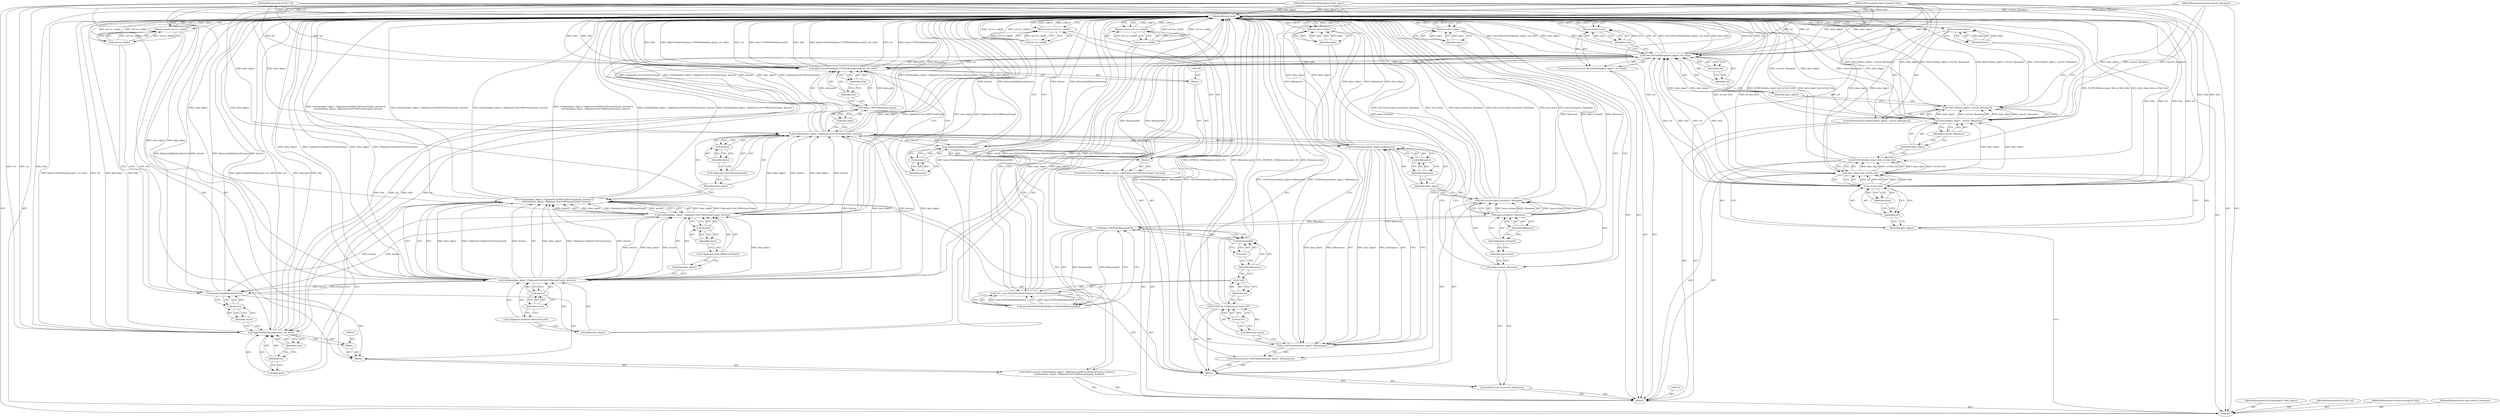 digraph "0_Chrome_e93dc535728da259ec16d1c3cc393f80b25f64ae_6" {
"1000201" [label="(MethodReturn,bool)"];
"1000101" [label="(MethodParameterIn,IDataObject* data_object)"];
"1000326" [label="(MethodParameterOut,IDataObject* data_object)"];
"1000120" [label="(ControlStructure,if (GetUrlFromHDrop(data_object, url, title)))"];
"1000122" [label="(Identifier,data_object)"];
"1000123" [label="(Identifier,url)"];
"1000124" [label="(Identifier,title)"];
"1000121" [label="(Call,GetUrlFromHDrop(data_object, url, title))"];
"1000126" [label="(Identifier,true)"];
"1000125" [label="(Return,return true;)"];
"1000130" [label="(Identifier,data_object)"];
"1000127" [label="(ControlStructure,if (GetData(data_object, Clipboard::GetMozUrlFormatType(), &store) ||\n       GetData(data_object, Clipboard::GetUrlWFormatType(), &store)))"];
"1000131" [label="(Call,Clipboard::GetMozUrlFormatType())"];
"1000128" [label="(Call,GetData(data_object, Clipboard::GetMozUrlFormatType(), &store) ||\n       GetData(data_object, Clipboard::GetUrlWFormatType(), &store))"];
"1000129" [label="(Call,GetData(data_object, Clipboard::GetMozUrlFormatType(), &store))"];
"1000132" [label="(Call,&store)"];
"1000133" [label="(Identifier,store)"];
"1000135" [label="(Identifier,data_object)"];
"1000136" [label="(Call,Clipboard::GetUrlWFormatType())"];
"1000137" [label="(Call,&store)"];
"1000138" [label="(Identifier,store)"];
"1000139" [label="(Block,)"];
"1000134" [label="(Call,GetData(data_object, Clipboard::GetUrlWFormatType(), &store))"];
"1000140" [label="(Block,)"];
"1000143" [label="(Call,data.get())"];
"1000144" [label="(Identifier,url)"];
"1000145" [label="(Identifier,title)"];
"1000142" [label="(Call,SplitUrlAndTitle(data.get(), url, title))"];
"1000147" [label="(Call,&store)"];
"1000148" [label="(Identifier,store)"];
"1000146" [label="(Call,ReleaseStgMedium(&store))"];
"1000102" [label="(MethodParameterIn,GURL* url)"];
"1000327" [label="(MethodParameterOut,GURL* url)"];
"1000150" [label="(Call,url->is_valid())"];
"1000149" [label="(Return,return url->is_valid();)"];
"1000153" [label="(Identifier,data_object)"];
"1000154" [label="(Call,Clipboard::GetUrlFormatType())"];
"1000151" [label="(ControlStructure,if (GetData(data_object, Clipboard::GetUrlFormatType(), &store)))"];
"1000155" [label="(Call,&store)"];
"1000156" [label="(Identifier,store)"];
"1000157" [label="(Block,)"];
"1000152" [label="(Call,GetData(data_object, Clipboard::GetUrlFormatType(), &store))"];
"1000158" [label="(Block,)"];
"1000161" [label="(Call,base::UTF8ToWide(data.get()))"];
"1000162" [label="(Call,data.get())"];
"1000163" [label="(Identifier,url)"];
"1000164" [label="(Identifier,title)"];
"1000160" [label="(Call,SplitUrlAndTitle(base::UTF8ToWide(data.get()), url, title))"];
"1000166" [label="(Call,&store)"];
"1000167" [label="(Identifier,store)"];
"1000165" [label="(Call,ReleaseStgMedium(&store))"];
"1000169" [label="(Call,url->is_valid())"];
"1000168" [label="(Return,return url->is_valid();)"];
"1000103" [label="(MethodParameterIn,base::string16* title)"];
"1000328" [label="(MethodParameterOut,base::string16* title)"];
"1000172" [label="(Block,)"];
"1000170" [label="(ControlStructure,if (convert_filenames))"];
"1000171" [label="(Identifier,convert_filenames)"];
"1000175" [label="(Call,base::string16> filenames)"];
"1000176" [label="(Identifier,base::string16)"];
"1000177" [label="(Identifier,filenames)"];
"1000173" [label="(Call,std::vector<base::string16> filenames)"];
"1000174" [label="(Identifier,std::vector)"];
"1000181" [label="(Identifier,data_object)"];
"1000182" [label="(Call,&filenames)"];
"1000183" [label="(Identifier,filenames)"];
"1000178" [label="(ControlStructure,if (!GetFilenames(data_object, &filenames)))"];
"1000179" [label="(Call,!GetFilenames(data_object, &filenames))"];
"1000180" [label="(Call,GetFilenames(data_object, &filenames))"];
"1000185" [label="(Identifier,false)"];
"1000184" [label="(Return,return false;)"];
"1000187" [label="(Call,filenames.size())"];
"1000188" [label="(Literal,0U)"];
"1000186" [label="(Call,DCHECK_GT(filenames.size(), 0U))"];
"1000192" [label="(Call,net::FilePathToFileURL(base::FilePath(filenames[0])))"];
"1000193" [label="(Call,base::FilePath(filenames[0]))"];
"1000189" [label="(Call,*url = net::FilePathToFileURL(base::FilePath(filenames[0])))"];
"1000190" [label="(Call,*url)"];
"1000194" [label="(Call,filenames[0])"];
"1000195" [label="(Identifier,filenames)"];
"1000191" [label="(Identifier,url)"];
"1000196" [label="(Literal,0)"];
"1000198" [label="(Call,url->is_valid())"];
"1000197" [label="(Return,return url->is_valid();)"];
"1000104" [label="(MethodParameterIn,bool convert_filenames)"];
"1000329" [label="(MethodParameterOut,bool convert_filenames)"];
"1000105" [label="(Block,)"];
"1000199" [label="(Return,return false;)"];
"1000200" [label="(Identifier,false)"];
"1000107" [label="(Call,data_object && url && title)"];
"1000108" [label="(Identifier,data_object)"];
"1000109" [label="(Call,url && title)"];
"1000110" [label="(Identifier,url)"];
"1000106" [label="(Call,DCHECK(data_object && url && title))"];
"1000111" [label="(Identifier,title)"];
"1000115" [label="(Identifier,data_object)"];
"1000116" [label="(Identifier,convert_filenames)"];
"1000112" [label="(ControlStructure,if (!HasUrl(data_object, convert_filenames)))"];
"1000113" [label="(Call,!HasUrl(data_object, convert_filenames))"];
"1000114" [label="(Call,HasUrl(data_object, convert_filenames))"];
"1000118" [label="(Identifier,false)"];
"1000117" [label="(Return,return false;)"];
"1000201" -> "1000100"  [label="AST: "];
"1000201" -> "1000117"  [label="CFG: "];
"1000201" -> "1000125"  [label="CFG: "];
"1000201" -> "1000149"  [label="CFG: "];
"1000201" -> "1000168"  [label="CFG: "];
"1000201" -> "1000184"  [label="CFG: "];
"1000201" -> "1000197"  [label="CFG: "];
"1000201" -> "1000199"  [label="CFG: "];
"1000168" -> "1000201"  [label="DDG: <RET>"];
"1000197" -> "1000201"  [label="DDG: <RET>"];
"1000184" -> "1000201"  [label="DDG: <RET>"];
"1000180" -> "1000201"  [label="DDG: &filenames"];
"1000180" -> "1000201"  [label="DDG: data_object"];
"1000193" -> "1000201"  [label="DDG: filenames[0]"];
"1000106" -> "1000201"  [label="DDG: data_object && url && title"];
"1000106" -> "1000201"  [label="DDG: DCHECK(data_object && url && title)"];
"1000121" -> "1000201"  [label="DDG: url"];
"1000121" -> "1000201"  [label="DDG: GetUrlFromHDrop(data_object, url, title)"];
"1000121" -> "1000201"  [label="DDG: data_object"];
"1000121" -> "1000201"  [label="DDG: title"];
"1000175" -> "1000201"  [label="DDG: base::string16"];
"1000175" -> "1000201"  [label="DDG: filenames"];
"1000152" -> "1000201"  [label="DDG: data_object"];
"1000152" -> "1000201"  [label="DDG: Clipboard::GetUrlFormatType()"];
"1000152" -> "1000201"  [label="DDG: GetData(data_object, Clipboard::GetUrlFormatType(), &store)"];
"1000152" -> "1000201"  [label="DDG: &store"];
"1000102" -> "1000201"  [label="DDG: url"];
"1000128" -> "1000201"  [label="DDG: GetData(data_object, Clipboard::GetMozUrlFormatType(), &store) ||\n       GetData(data_object, Clipboard::GetUrlWFormatType(), &store)"];
"1000128" -> "1000201"  [label="DDG: GetData(data_object, Clipboard::GetMozUrlFormatType(), &store)"];
"1000128" -> "1000201"  [label="DDG: GetData(data_object, Clipboard::GetUrlWFormatType(), &store)"];
"1000129" -> "1000201"  [label="DDG: data_object"];
"1000129" -> "1000201"  [label="DDG: Clipboard::GetMozUrlFormatType()"];
"1000160" -> "1000201"  [label="DDG: title"];
"1000160" -> "1000201"  [label="DDG: SplitUrlAndTitle(base::UTF8ToWide(data.get()), url, title)"];
"1000160" -> "1000201"  [label="DDG: url"];
"1000160" -> "1000201"  [label="DDG: base::UTF8ToWide(data.get())"];
"1000186" -> "1000201"  [label="DDG: DCHECK_GT(filenames.size(), 0U)"];
"1000186" -> "1000201"  [label="DDG: filenames.size()"];
"1000142" -> "1000201"  [label="DDG: SplitUrlAndTitle(data.get(), url, title)"];
"1000142" -> "1000201"  [label="DDG: url"];
"1000142" -> "1000201"  [label="DDG: data.get()"];
"1000142" -> "1000201"  [label="DDG: title"];
"1000169" -> "1000201"  [label="DDG: url->is_valid()"];
"1000189" -> "1000201"  [label="DDG: *url"];
"1000189" -> "1000201"  [label="DDG: net::FilePathToFileURL(base::FilePath(filenames[0]))"];
"1000179" -> "1000201"  [label="DDG: !GetFilenames(data_object, &filenames)"];
"1000179" -> "1000201"  [label="DDG: GetFilenames(data_object, &filenames)"];
"1000104" -> "1000201"  [label="DDG: convert_filenames"];
"1000113" -> "1000201"  [label="DDG: HasUrl(data_object, convert_filenames)"];
"1000113" -> "1000201"  [label="DDG: !HasUrl(data_object, convert_filenames)"];
"1000165" -> "1000201"  [label="DDG: &store"];
"1000165" -> "1000201"  [label="DDG: ReleaseStgMedium(&store)"];
"1000103" -> "1000201"  [label="DDG: title"];
"1000114" -> "1000201"  [label="DDG: data_object"];
"1000114" -> "1000201"  [label="DDG: convert_filenames"];
"1000134" -> "1000201"  [label="DDG: data_object"];
"1000134" -> "1000201"  [label="DDG: Clipboard::GetUrlWFormatType()"];
"1000192" -> "1000201"  [label="DDG: base::FilePath(filenames[0])"];
"1000101" -> "1000201"  [label="DDG: data_object"];
"1000109" -> "1000201"  [label="DDG: url"];
"1000109" -> "1000201"  [label="DDG: title"];
"1000173" -> "1000201"  [label="DDG: std::vector<base::string16> filenames"];
"1000173" -> "1000201"  [label="DDG: std::vector"];
"1000173" -> "1000201"  [label="DDG: base::string16> filenames"];
"1000150" -> "1000201"  [label="DDG: url->is_valid()"];
"1000161" -> "1000201"  [label="DDG: data.get()"];
"1000146" -> "1000201"  [label="DDG: ReleaseStgMedium(&store)"];
"1000146" -> "1000201"  [label="DDG: &store"];
"1000107" -> "1000201"  [label="DDG: url && title"];
"1000198" -> "1000201"  [label="DDG: url->is_valid()"];
"1000125" -> "1000201"  [label="DDG: <RET>"];
"1000149" -> "1000201"  [label="DDG: <RET>"];
"1000199" -> "1000201"  [label="DDG: <RET>"];
"1000117" -> "1000201"  [label="DDG: <RET>"];
"1000101" -> "1000100"  [label="AST: "];
"1000101" -> "1000201"  [label="DDG: data_object"];
"1000101" -> "1000107"  [label="DDG: data_object"];
"1000101" -> "1000114"  [label="DDG: data_object"];
"1000101" -> "1000121"  [label="DDG: data_object"];
"1000101" -> "1000129"  [label="DDG: data_object"];
"1000101" -> "1000134"  [label="DDG: data_object"];
"1000101" -> "1000152"  [label="DDG: data_object"];
"1000101" -> "1000180"  [label="DDG: data_object"];
"1000326" -> "1000100"  [label="AST: "];
"1000120" -> "1000105"  [label="AST: "];
"1000121" -> "1000120"  [label="AST: "];
"1000125" -> "1000120"  [label="AST: "];
"1000122" -> "1000121"  [label="AST: "];
"1000122" -> "1000113"  [label="CFG: "];
"1000123" -> "1000122"  [label="CFG: "];
"1000123" -> "1000121"  [label="AST: "];
"1000123" -> "1000122"  [label="CFG: "];
"1000124" -> "1000123"  [label="CFG: "];
"1000124" -> "1000121"  [label="AST: "];
"1000124" -> "1000123"  [label="CFG: "];
"1000121" -> "1000124"  [label="CFG: "];
"1000121" -> "1000120"  [label="AST: "];
"1000121" -> "1000124"  [label="CFG: "];
"1000122" -> "1000121"  [label="AST: "];
"1000123" -> "1000121"  [label="AST: "];
"1000124" -> "1000121"  [label="AST: "];
"1000126" -> "1000121"  [label="CFG: "];
"1000130" -> "1000121"  [label="CFG: "];
"1000121" -> "1000201"  [label="DDG: url"];
"1000121" -> "1000201"  [label="DDG: GetUrlFromHDrop(data_object, url, title)"];
"1000121" -> "1000201"  [label="DDG: data_object"];
"1000121" -> "1000201"  [label="DDG: title"];
"1000114" -> "1000121"  [label="DDG: data_object"];
"1000101" -> "1000121"  [label="DDG: data_object"];
"1000109" -> "1000121"  [label="DDG: url"];
"1000109" -> "1000121"  [label="DDG: title"];
"1000102" -> "1000121"  [label="DDG: url"];
"1000103" -> "1000121"  [label="DDG: title"];
"1000121" -> "1000129"  [label="DDG: data_object"];
"1000121" -> "1000142"  [label="DDG: url"];
"1000121" -> "1000142"  [label="DDG: title"];
"1000121" -> "1000160"  [label="DDG: url"];
"1000121" -> "1000160"  [label="DDG: title"];
"1000126" -> "1000125"  [label="AST: "];
"1000126" -> "1000121"  [label="CFG: "];
"1000125" -> "1000126"  [label="CFG: "];
"1000126" -> "1000125"  [label="DDG: true"];
"1000125" -> "1000120"  [label="AST: "];
"1000125" -> "1000126"  [label="CFG: "];
"1000126" -> "1000125"  [label="AST: "];
"1000201" -> "1000125"  [label="CFG: "];
"1000125" -> "1000201"  [label="DDG: <RET>"];
"1000126" -> "1000125"  [label="DDG: true"];
"1000130" -> "1000129"  [label="AST: "];
"1000130" -> "1000121"  [label="CFG: "];
"1000131" -> "1000130"  [label="CFG: "];
"1000127" -> "1000105"  [label="AST: "];
"1000128" -> "1000127"  [label="AST: "];
"1000139" -> "1000127"  [label="AST: "];
"1000131" -> "1000129"  [label="AST: "];
"1000131" -> "1000130"  [label="CFG: "];
"1000133" -> "1000131"  [label="CFG: "];
"1000128" -> "1000127"  [label="AST: "];
"1000128" -> "1000129"  [label="CFG: "];
"1000128" -> "1000134"  [label="CFG: "];
"1000129" -> "1000128"  [label="AST: "];
"1000134" -> "1000128"  [label="AST: "];
"1000143" -> "1000128"  [label="CFG: "];
"1000153" -> "1000128"  [label="CFG: "];
"1000128" -> "1000201"  [label="DDG: GetData(data_object, Clipboard::GetMozUrlFormatType(), &store) ||\n       GetData(data_object, Clipboard::GetUrlWFormatType(), &store)"];
"1000128" -> "1000201"  [label="DDG: GetData(data_object, Clipboard::GetMozUrlFormatType(), &store)"];
"1000128" -> "1000201"  [label="DDG: GetData(data_object, Clipboard::GetUrlWFormatType(), &store)"];
"1000129" -> "1000128"  [label="DDG: data_object"];
"1000129" -> "1000128"  [label="DDG: Clipboard::GetMozUrlFormatType()"];
"1000129" -> "1000128"  [label="DDG: &store"];
"1000134" -> "1000128"  [label="DDG: data_object"];
"1000134" -> "1000128"  [label="DDG: Clipboard::GetUrlWFormatType()"];
"1000134" -> "1000128"  [label="DDG: &store"];
"1000129" -> "1000128"  [label="AST: "];
"1000129" -> "1000132"  [label="CFG: "];
"1000130" -> "1000129"  [label="AST: "];
"1000131" -> "1000129"  [label="AST: "];
"1000132" -> "1000129"  [label="AST: "];
"1000135" -> "1000129"  [label="CFG: "];
"1000128" -> "1000129"  [label="CFG: "];
"1000129" -> "1000201"  [label="DDG: data_object"];
"1000129" -> "1000201"  [label="DDG: Clipboard::GetMozUrlFormatType()"];
"1000129" -> "1000128"  [label="DDG: data_object"];
"1000129" -> "1000128"  [label="DDG: Clipboard::GetMozUrlFormatType()"];
"1000129" -> "1000128"  [label="DDG: &store"];
"1000121" -> "1000129"  [label="DDG: data_object"];
"1000101" -> "1000129"  [label="DDG: data_object"];
"1000129" -> "1000134"  [label="DDG: data_object"];
"1000129" -> "1000134"  [label="DDG: &store"];
"1000129" -> "1000146"  [label="DDG: &store"];
"1000129" -> "1000152"  [label="DDG: data_object"];
"1000129" -> "1000152"  [label="DDG: &store"];
"1000132" -> "1000129"  [label="AST: "];
"1000132" -> "1000133"  [label="CFG: "];
"1000133" -> "1000132"  [label="AST: "];
"1000129" -> "1000132"  [label="CFG: "];
"1000133" -> "1000132"  [label="AST: "];
"1000133" -> "1000131"  [label="CFG: "];
"1000132" -> "1000133"  [label="CFG: "];
"1000135" -> "1000134"  [label="AST: "];
"1000135" -> "1000129"  [label="CFG: "];
"1000136" -> "1000135"  [label="CFG: "];
"1000136" -> "1000134"  [label="AST: "];
"1000136" -> "1000135"  [label="CFG: "];
"1000138" -> "1000136"  [label="CFG: "];
"1000137" -> "1000134"  [label="AST: "];
"1000137" -> "1000138"  [label="CFG: "];
"1000138" -> "1000137"  [label="AST: "];
"1000134" -> "1000137"  [label="CFG: "];
"1000138" -> "1000137"  [label="AST: "];
"1000138" -> "1000136"  [label="CFG: "];
"1000137" -> "1000138"  [label="CFG: "];
"1000139" -> "1000127"  [label="AST: "];
"1000140" -> "1000139"  [label="AST: "];
"1000146" -> "1000139"  [label="AST: "];
"1000149" -> "1000139"  [label="AST: "];
"1000134" -> "1000128"  [label="AST: "];
"1000134" -> "1000137"  [label="CFG: "];
"1000135" -> "1000134"  [label="AST: "];
"1000136" -> "1000134"  [label="AST: "];
"1000137" -> "1000134"  [label="AST: "];
"1000128" -> "1000134"  [label="CFG: "];
"1000134" -> "1000201"  [label="DDG: data_object"];
"1000134" -> "1000201"  [label="DDG: Clipboard::GetUrlWFormatType()"];
"1000134" -> "1000128"  [label="DDG: data_object"];
"1000134" -> "1000128"  [label="DDG: Clipboard::GetUrlWFormatType()"];
"1000134" -> "1000128"  [label="DDG: &store"];
"1000129" -> "1000134"  [label="DDG: data_object"];
"1000129" -> "1000134"  [label="DDG: &store"];
"1000101" -> "1000134"  [label="DDG: data_object"];
"1000134" -> "1000146"  [label="DDG: &store"];
"1000134" -> "1000152"  [label="DDG: data_object"];
"1000134" -> "1000152"  [label="DDG: &store"];
"1000140" -> "1000139"  [label="AST: "];
"1000141" -> "1000140"  [label="AST: "];
"1000142" -> "1000140"  [label="AST: "];
"1000143" -> "1000142"  [label="AST: "];
"1000143" -> "1000128"  [label="CFG: "];
"1000144" -> "1000143"  [label="CFG: "];
"1000144" -> "1000142"  [label="AST: "];
"1000144" -> "1000143"  [label="CFG: "];
"1000145" -> "1000144"  [label="CFG: "];
"1000145" -> "1000142"  [label="AST: "];
"1000145" -> "1000144"  [label="CFG: "];
"1000142" -> "1000145"  [label="CFG: "];
"1000142" -> "1000140"  [label="AST: "];
"1000142" -> "1000145"  [label="CFG: "];
"1000143" -> "1000142"  [label="AST: "];
"1000144" -> "1000142"  [label="AST: "];
"1000145" -> "1000142"  [label="AST: "];
"1000148" -> "1000142"  [label="CFG: "];
"1000142" -> "1000201"  [label="DDG: SplitUrlAndTitle(data.get(), url, title)"];
"1000142" -> "1000201"  [label="DDG: url"];
"1000142" -> "1000201"  [label="DDG: data.get()"];
"1000142" -> "1000201"  [label="DDG: title"];
"1000121" -> "1000142"  [label="DDG: url"];
"1000121" -> "1000142"  [label="DDG: title"];
"1000102" -> "1000142"  [label="DDG: url"];
"1000103" -> "1000142"  [label="DDG: title"];
"1000147" -> "1000146"  [label="AST: "];
"1000147" -> "1000148"  [label="CFG: "];
"1000148" -> "1000147"  [label="AST: "];
"1000146" -> "1000147"  [label="CFG: "];
"1000148" -> "1000147"  [label="AST: "];
"1000148" -> "1000142"  [label="CFG: "];
"1000147" -> "1000148"  [label="CFG: "];
"1000146" -> "1000139"  [label="AST: "];
"1000146" -> "1000147"  [label="CFG: "];
"1000147" -> "1000146"  [label="AST: "];
"1000150" -> "1000146"  [label="CFG: "];
"1000146" -> "1000201"  [label="DDG: ReleaseStgMedium(&store)"];
"1000146" -> "1000201"  [label="DDG: &store"];
"1000129" -> "1000146"  [label="DDG: &store"];
"1000134" -> "1000146"  [label="DDG: &store"];
"1000102" -> "1000100"  [label="AST: "];
"1000102" -> "1000201"  [label="DDG: url"];
"1000102" -> "1000109"  [label="DDG: url"];
"1000102" -> "1000121"  [label="DDG: url"];
"1000102" -> "1000142"  [label="DDG: url"];
"1000102" -> "1000160"  [label="DDG: url"];
"1000327" -> "1000100"  [label="AST: "];
"1000150" -> "1000149"  [label="AST: "];
"1000150" -> "1000146"  [label="CFG: "];
"1000149" -> "1000150"  [label="CFG: "];
"1000150" -> "1000201"  [label="DDG: url->is_valid()"];
"1000150" -> "1000149"  [label="DDG: url->is_valid()"];
"1000149" -> "1000139"  [label="AST: "];
"1000149" -> "1000150"  [label="CFG: "];
"1000150" -> "1000149"  [label="AST: "];
"1000201" -> "1000149"  [label="CFG: "];
"1000149" -> "1000201"  [label="DDG: <RET>"];
"1000150" -> "1000149"  [label="DDG: url->is_valid()"];
"1000153" -> "1000152"  [label="AST: "];
"1000153" -> "1000128"  [label="CFG: "];
"1000154" -> "1000153"  [label="CFG: "];
"1000154" -> "1000152"  [label="AST: "];
"1000154" -> "1000153"  [label="CFG: "];
"1000156" -> "1000154"  [label="CFG: "];
"1000151" -> "1000105"  [label="AST: "];
"1000152" -> "1000151"  [label="AST: "];
"1000157" -> "1000151"  [label="AST: "];
"1000155" -> "1000152"  [label="AST: "];
"1000155" -> "1000156"  [label="CFG: "];
"1000156" -> "1000155"  [label="AST: "];
"1000152" -> "1000155"  [label="CFG: "];
"1000156" -> "1000155"  [label="AST: "];
"1000156" -> "1000154"  [label="CFG: "];
"1000155" -> "1000156"  [label="CFG: "];
"1000157" -> "1000151"  [label="AST: "];
"1000158" -> "1000157"  [label="AST: "];
"1000165" -> "1000157"  [label="AST: "];
"1000168" -> "1000157"  [label="AST: "];
"1000152" -> "1000151"  [label="AST: "];
"1000152" -> "1000155"  [label="CFG: "];
"1000153" -> "1000152"  [label="AST: "];
"1000154" -> "1000152"  [label="AST: "];
"1000155" -> "1000152"  [label="AST: "];
"1000162" -> "1000152"  [label="CFG: "];
"1000171" -> "1000152"  [label="CFG: "];
"1000152" -> "1000201"  [label="DDG: data_object"];
"1000152" -> "1000201"  [label="DDG: Clipboard::GetUrlFormatType()"];
"1000152" -> "1000201"  [label="DDG: GetData(data_object, Clipboard::GetUrlFormatType(), &store)"];
"1000152" -> "1000201"  [label="DDG: &store"];
"1000129" -> "1000152"  [label="DDG: data_object"];
"1000129" -> "1000152"  [label="DDG: &store"];
"1000134" -> "1000152"  [label="DDG: data_object"];
"1000134" -> "1000152"  [label="DDG: &store"];
"1000101" -> "1000152"  [label="DDG: data_object"];
"1000152" -> "1000165"  [label="DDG: &store"];
"1000152" -> "1000180"  [label="DDG: data_object"];
"1000158" -> "1000157"  [label="AST: "];
"1000159" -> "1000158"  [label="AST: "];
"1000160" -> "1000158"  [label="AST: "];
"1000161" -> "1000160"  [label="AST: "];
"1000161" -> "1000162"  [label="CFG: "];
"1000162" -> "1000161"  [label="AST: "];
"1000163" -> "1000161"  [label="CFG: "];
"1000161" -> "1000201"  [label="DDG: data.get()"];
"1000161" -> "1000160"  [label="DDG: data.get()"];
"1000162" -> "1000161"  [label="AST: "];
"1000162" -> "1000152"  [label="CFG: "];
"1000161" -> "1000162"  [label="CFG: "];
"1000163" -> "1000160"  [label="AST: "];
"1000163" -> "1000161"  [label="CFG: "];
"1000164" -> "1000163"  [label="CFG: "];
"1000164" -> "1000160"  [label="AST: "];
"1000164" -> "1000163"  [label="CFG: "];
"1000160" -> "1000164"  [label="CFG: "];
"1000160" -> "1000158"  [label="AST: "];
"1000160" -> "1000164"  [label="CFG: "];
"1000161" -> "1000160"  [label="AST: "];
"1000163" -> "1000160"  [label="AST: "];
"1000164" -> "1000160"  [label="AST: "];
"1000167" -> "1000160"  [label="CFG: "];
"1000160" -> "1000201"  [label="DDG: title"];
"1000160" -> "1000201"  [label="DDG: SplitUrlAndTitle(base::UTF8ToWide(data.get()), url, title)"];
"1000160" -> "1000201"  [label="DDG: url"];
"1000160" -> "1000201"  [label="DDG: base::UTF8ToWide(data.get())"];
"1000161" -> "1000160"  [label="DDG: data.get()"];
"1000121" -> "1000160"  [label="DDG: url"];
"1000121" -> "1000160"  [label="DDG: title"];
"1000102" -> "1000160"  [label="DDG: url"];
"1000103" -> "1000160"  [label="DDG: title"];
"1000166" -> "1000165"  [label="AST: "];
"1000166" -> "1000167"  [label="CFG: "];
"1000167" -> "1000166"  [label="AST: "];
"1000165" -> "1000166"  [label="CFG: "];
"1000167" -> "1000166"  [label="AST: "];
"1000167" -> "1000160"  [label="CFG: "];
"1000166" -> "1000167"  [label="CFG: "];
"1000165" -> "1000157"  [label="AST: "];
"1000165" -> "1000166"  [label="CFG: "];
"1000166" -> "1000165"  [label="AST: "];
"1000169" -> "1000165"  [label="CFG: "];
"1000165" -> "1000201"  [label="DDG: &store"];
"1000165" -> "1000201"  [label="DDG: ReleaseStgMedium(&store)"];
"1000152" -> "1000165"  [label="DDG: &store"];
"1000169" -> "1000168"  [label="AST: "];
"1000169" -> "1000165"  [label="CFG: "];
"1000168" -> "1000169"  [label="CFG: "];
"1000169" -> "1000201"  [label="DDG: url->is_valid()"];
"1000169" -> "1000168"  [label="DDG: url->is_valid()"];
"1000168" -> "1000157"  [label="AST: "];
"1000168" -> "1000169"  [label="CFG: "];
"1000169" -> "1000168"  [label="AST: "];
"1000201" -> "1000168"  [label="CFG: "];
"1000168" -> "1000201"  [label="DDG: <RET>"];
"1000169" -> "1000168"  [label="DDG: url->is_valid()"];
"1000103" -> "1000100"  [label="AST: "];
"1000103" -> "1000201"  [label="DDG: title"];
"1000103" -> "1000109"  [label="DDG: title"];
"1000103" -> "1000121"  [label="DDG: title"];
"1000103" -> "1000142"  [label="DDG: title"];
"1000103" -> "1000160"  [label="DDG: title"];
"1000328" -> "1000100"  [label="AST: "];
"1000172" -> "1000170"  [label="AST: "];
"1000173" -> "1000172"  [label="AST: "];
"1000178" -> "1000172"  [label="AST: "];
"1000186" -> "1000172"  [label="AST: "];
"1000189" -> "1000172"  [label="AST: "];
"1000197" -> "1000172"  [label="AST: "];
"1000170" -> "1000105"  [label="AST: "];
"1000171" -> "1000170"  [label="AST: "];
"1000172" -> "1000170"  [label="AST: "];
"1000171" -> "1000170"  [label="AST: "];
"1000171" -> "1000152"  [label="CFG: "];
"1000174" -> "1000171"  [label="CFG: "];
"1000200" -> "1000171"  [label="CFG: "];
"1000175" -> "1000173"  [label="AST: "];
"1000175" -> "1000177"  [label="CFG: "];
"1000176" -> "1000175"  [label="AST: "];
"1000177" -> "1000175"  [label="AST: "];
"1000173" -> "1000175"  [label="CFG: "];
"1000175" -> "1000201"  [label="DDG: base::string16"];
"1000175" -> "1000201"  [label="DDG: filenames"];
"1000175" -> "1000173"  [label="DDG: base::string16"];
"1000175" -> "1000173"  [label="DDG: filenames"];
"1000175" -> "1000193"  [label="DDG: filenames"];
"1000176" -> "1000175"  [label="AST: "];
"1000176" -> "1000174"  [label="CFG: "];
"1000177" -> "1000176"  [label="CFG: "];
"1000177" -> "1000175"  [label="AST: "];
"1000177" -> "1000176"  [label="CFG: "];
"1000175" -> "1000177"  [label="CFG: "];
"1000173" -> "1000172"  [label="AST: "];
"1000173" -> "1000175"  [label="CFG: "];
"1000174" -> "1000173"  [label="AST: "];
"1000175" -> "1000173"  [label="AST: "];
"1000181" -> "1000173"  [label="CFG: "];
"1000173" -> "1000201"  [label="DDG: std::vector<base::string16> filenames"];
"1000173" -> "1000201"  [label="DDG: std::vector"];
"1000173" -> "1000201"  [label="DDG: base::string16> filenames"];
"1000175" -> "1000173"  [label="DDG: base::string16"];
"1000175" -> "1000173"  [label="DDG: filenames"];
"1000174" -> "1000173"  [label="AST: "];
"1000174" -> "1000171"  [label="CFG: "];
"1000176" -> "1000174"  [label="CFG: "];
"1000181" -> "1000180"  [label="AST: "];
"1000181" -> "1000173"  [label="CFG: "];
"1000183" -> "1000181"  [label="CFG: "];
"1000182" -> "1000180"  [label="AST: "];
"1000182" -> "1000183"  [label="CFG: "];
"1000183" -> "1000182"  [label="AST: "];
"1000180" -> "1000182"  [label="CFG: "];
"1000183" -> "1000182"  [label="AST: "];
"1000183" -> "1000181"  [label="CFG: "];
"1000182" -> "1000183"  [label="CFG: "];
"1000178" -> "1000172"  [label="AST: "];
"1000179" -> "1000178"  [label="AST: "];
"1000184" -> "1000178"  [label="AST: "];
"1000179" -> "1000178"  [label="AST: "];
"1000179" -> "1000180"  [label="CFG: "];
"1000180" -> "1000179"  [label="AST: "];
"1000185" -> "1000179"  [label="CFG: "];
"1000187" -> "1000179"  [label="CFG: "];
"1000179" -> "1000201"  [label="DDG: !GetFilenames(data_object, &filenames)"];
"1000179" -> "1000201"  [label="DDG: GetFilenames(data_object, &filenames)"];
"1000180" -> "1000179"  [label="DDG: data_object"];
"1000180" -> "1000179"  [label="DDG: &filenames"];
"1000180" -> "1000179"  [label="AST: "];
"1000180" -> "1000182"  [label="CFG: "];
"1000181" -> "1000180"  [label="AST: "];
"1000182" -> "1000180"  [label="AST: "];
"1000179" -> "1000180"  [label="CFG: "];
"1000180" -> "1000201"  [label="DDG: &filenames"];
"1000180" -> "1000201"  [label="DDG: data_object"];
"1000180" -> "1000179"  [label="DDG: data_object"];
"1000180" -> "1000179"  [label="DDG: &filenames"];
"1000152" -> "1000180"  [label="DDG: data_object"];
"1000101" -> "1000180"  [label="DDG: data_object"];
"1000185" -> "1000184"  [label="AST: "];
"1000185" -> "1000179"  [label="CFG: "];
"1000184" -> "1000185"  [label="CFG: "];
"1000185" -> "1000184"  [label="DDG: false"];
"1000184" -> "1000178"  [label="AST: "];
"1000184" -> "1000185"  [label="CFG: "];
"1000185" -> "1000184"  [label="AST: "];
"1000201" -> "1000184"  [label="CFG: "];
"1000184" -> "1000201"  [label="DDG: <RET>"];
"1000185" -> "1000184"  [label="DDG: false"];
"1000187" -> "1000186"  [label="AST: "];
"1000187" -> "1000179"  [label="CFG: "];
"1000188" -> "1000187"  [label="CFG: "];
"1000188" -> "1000186"  [label="AST: "];
"1000188" -> "1000187"  [label="CFG: "];
"1000186" -> "1000188"  [label="CFG: "];
"1000186" -> "1000172"  [label="AST: "];
"1000186" -> "1000188"  [label="CFG: "];
"1000187" -> "1000186"  [label="AST: "];
"1000188" -> "1000186"  [label="AST: "];
"1000191" -> "1000186"  [label="CFG: "];
"1000186" -> "1000201"  [label="DDG: DCHECK_GT(filenames.size(), 0U)"];
"1000186" -> "1000201"  [label="DDG: filenames.size()"];
"1000192" -> "1000189"  [label="AST: "];
"1000192" -> "1000193"  [label="CFG: "];
"1000193" -> "1000192"  [label="AST: "];
"1000189" -> "1000192"  [label="CFG: "];
"1000192" -> "1000201"  [label="DDG: base::FilePath(filenames[0])"];
"1000192" -> "1000189"  [label="DDG: base::FilePath(filenames[0])"];
"1000193" -> "1000192"  [label="DDG: filenames[0]"];
"1000193" -> "1000192"  [label="AST: "];
"1000193" -> "1000194"  [label="CFG: "];
"1000194" -> "1000193"  [label="AST: "];
"1000192" -> "1000193"  [label="CFG: "];
"1000193" -> "1000201"  [label="DDG: filenames[0]"];
"1000193" -> "1000192"  [label="DDG: filenames[0]"];
"1000175" -> "1000193"  [label="DDG: filenames"];
"1000189" -> "1000172"  [label="AST: "];
"1000189" -> "1000192"  [label="CFG: "];
"1000190" -> "1000189"  [label="AST: "];
"1000192" -> "1000189"  [label="AST: "];
"1000198" -> "1000189"  [label="CFG: "];
"1000189" -> "1000201"  [label="DDG: *url"];
"1000189" -> "1000201"  [label="DDG: net::FilePathToFileURL(base::FilePath(filenames[0]))"];
"1000192" -> "1000189"  [label="DDG: base::FilePath(filenames[0])"];
"1000190" -> "1000189"  [label="AST: "];
"1000190" -> "1000191"  [label="CFG: "];
"1000191" -> "1000190"  [label="AST: "];
"1000195" -> "1000190"  [label="CFG: "];
"1000194" -> "1000193"  [label="AST: "];
"1000194" -> "1000196"  [label="CFG: "];
"1000195" -> "1000194"  [label="AST: "];
"1000196" -> "1000194"  [label="AST: "];
"1000193" -> "1000194"  [label="CFG: "];
"1000195" -> "1000194"  [label="AST: "];
"1000195" -> "1000190"  [label="CFG: "];
"1000196" -> "1000195"  [label="CFG: "];
"1000191" -> "1000190"  [label="AST: "];
"1000191" -> "1000186"  [label="CFG: "];
"1000190" -> "1000191"  [label="CFG: "];
"1000196" -> "1000194"  [label="AST: "];
"1000196" -> "1000195"  [label="CFG: "];
"1000194" -> "1000196"  [label="CFG: "];
"1000198" -> "1000197"  [label="AST: "];
"1000198" -> "1000189"  [label="CFG: "];
"1000197" -> "1000198"  [label="CFG: "];
"1000198" -> "1000201"  [label="DDG: url->is_valid()"];
"1000198" -> "1000197"  [label="DDG: url->is_valid()"];
"1000197" -> "1000172"  [label="AST: "];
"1000197" -> "1000198"  [label="CFG: "];
"1000198" -> "1000197"  [label="AST: "];
"1000201" -> "1000197"  [label="CFG: "];
"1000197" -> "1000201"  [label="DDG: <RET>"];
"1000198" -> "1000197"  [label="DDG: url->is_valid()"];
"1000104" -> "1000100"  [label="AST: "];
"1000104" -> "1000201"  [label="DDG: convert_filenames"];
"1000104" -> "1000114"  [label="DDG: convert_filenames"];
"1000329" -> "1000100"  [label="AST: "];
"1000105" -> "1000100"  [label="AST: "];
"1000106" -> "1000105"  [label="AST: "];
"1000112" -> "1000105"  [label="AST: "];
"1000119" -> "1000105"  [label="AST: "];
"1000120" -> "1000105"  [label="AST: "];
"1000127" -> "1000105"  [label="AST: "];
"1000151" -> "1000105"  [label="AST: "];
"1000170" -> "1000105"  [label="AST: "];
"1000199" -> "1000105"  [label="AST: "];
"1000199" -> "1000105"  [label="AST: "];
"1000199" -> "1000200"  [label="CFG: "];
"1000200" -> "1000199"  [label="AST: "];
"1000201" -> "1000199"  [label="CFG: "];
"1000199" -> "1000201"  [label="DDG: <RET>"];
"1000200" -> "1000199"  [label="DDG: false"];
"1000200" -> "1000199"  [label="AST: "];
"1000200" -> "1000171"  [label="CFG: "];
"1000199" -> "1000200"  [label="CFG: "];
"1000200" -> "1000199"  [label="DDG: false"];
"1000107" -> "1000106"  [label="AST: "];
"1000107" -> "1000108"  [label="CFG: "];
"1000107" -> "1000109"  [label="CFG: "];
"1000108" -> "1000107"  [label="AST: "];
"1000109" -> "1000107"  [label="AST: "];
"1000106" -> "1000107"  [label="CFG: "];
"1000107" -> "1000201"  [label="DDG: url && title"];
"1000107" -> "1000106"  [label="DDG: data_object"];
"1000107" -> "1000106"  [label="DDG: url && title"];
"1000101" -> "1000107"  [label="DDG: data_object"];
"1000109" -> "1000107"  [label="DDG: url"];
"1000109" -> "1000107"  [label="DDG: title"];
"1000107" -> "1000114"  [label="DDG: data_object"];
"1000108" -> "1000107"  [label="AST: "];
"1000108" -> "1000100"  [label="CFG: "];
"1000110" -> "1000108"  [label="CFG: "];
"1000107" -> "1000108"  [label="CFG: "];
"1000109" -> "1000107"  [label="AST: "];
"1000109" -> "1000110"  [label="CFG: "];
"1000109" -> "1000111"  [label="CFG: "];
"1000110" -> "1000109"  [label="AST: "];
"1000111" -> "1000109"  [label="AST: "];
"1000107" -> "1000109"  [label="CFG: "];
"1000109" -> "1000201"  [label="DDG: url"];
"1000109" -> "1000201"  [label="DDG: title"];
"1000109" -> "1000107"  [label="DDG: url"];
"1000109" -> "1000107"  [label="DDG: title"];
"1000102" -> "1000109"  [label="DDG: url"];
"1000103" -> "1000109"  [label="DDG: title"];
"1000109" -> "1000121"  [label="DDG: url"];
"1000109" -> "1000121"  [label="DDG: title"];
"1000110" -> "1000109"  [label="AST: "];
"1000110" -> "1000108"  [label="CFG: "];
"1000111" -> "1000110"  [label="CFG: "];
"1000109" -> "1000110"  [label="CFG: "];
"1000106" -> "1000105"  [label="AST: "];
"1000106" -> "1000107"  [label="CFG: "];
"1000107" -> "1000106"  [label="AST: "];
"1000115" -> "1000106"  [label="CFG: "];
"1000106" -> "1000201"  [label="DDG: data_object && url && title"];
"1000106" -> "1000201"  [label="DDG: DCHECK(data_object && url && title)"];
"1000107" -> "1000106"  [label="DDG: data_object"];
"1000107" -> "1000106"  [label="DDG: url && title"];
"1000111" -> "1000109"  [label="AST: "];
"1000111" -> "1000110"  [label="CFG: "];
"1000109" -> "1000111"  [label="CFG: "];
"1000115" -> "1000114"  [label="AST: "];
"1000115" -> "1000106"  [label="CFG: "];
"1000116" -> "1000115"  [label="CFG: "];
"1000116" -> "1000114"  [label="AST: "];
"1000116" -> "1000115"  [label="CFG: "];
"1000114" -> "1000116"  [label="CFG: "];
"1000112" -> "1000105"  [label="AST: "];
"1000113" -> "1000112"  [label="AST: "];
"1000117" -> "1000112"  [label="AST: "];
"1000113" -> "1000112"  [label="AST: "];
"1000113" -> "1000114"  [label="CFG: "];
"1000114" -> "1000113"  [label="AST: "];
"1000118" -> "1000113"  [label="CFG: "];
"1000122" -> "1000113"  [label="CFG: "];
"1000113" -> "1000201"  [label="DDG: HasUrl(data_object, convert_filenames)"];
"1000113" -> "1000201"  [label="DDG: !HasUrl(data_object, convert_filenames)"];
"1000114" -> "1000113"  [label="DDG: data_object"];
"1000114" -> "1000113"  [label="DDG: convert_filenames"];
"1000114" -> "1000113"  [label="AST: "];
"1000114" -> "1000116"  [label="CFG: "];
"1000115" -> "1000114"  [label="AST: "];
"1000116" -> "1000114"  [label="AST: "];
"1000113" -> "1000114"  [label="CFG: "];
"1000114" -> "1000201"  [label="DDG: data_object"];
"1000114" -> "1000201"  [label="DDG: convert_filenames"];
"1000114" -> "1000113"  [label="DDG: data_object"];
"1000114" -> "1000113"  [label="DDG: convert_filenames"];
"1000107" -> "1000114"  [label="DDG: data_object"];
"1000101" -> "1000114"  [label="DDG: data_object"];
"1000104" -> "1000114"  [label="DDG: convert_filenames"];
"1000114" -> "1000121"  [label="DDG: data_object"];
"1000118" -> "1000117"  [label="AST: "];
"1000118" -> "1000113"  [label="CFG: "];
"1000117" -> "1000118"  [label="CFG: "];
"1000118" -> "1000117"  [label="DDG: false"];
"1000117" -> "1000112"  [label="AST: "];
"1000117" -> "1000118"  [label="CFG: "];
"1000118" -> "1000117"  [label="AST: "];
"1000201" -> "1000117"  [label="CFG: "];
"1000117" -> "1000201"  [label="DDG: <RET>"];
"1000118" -> "1000117"  [label="DDG: false"];
}
